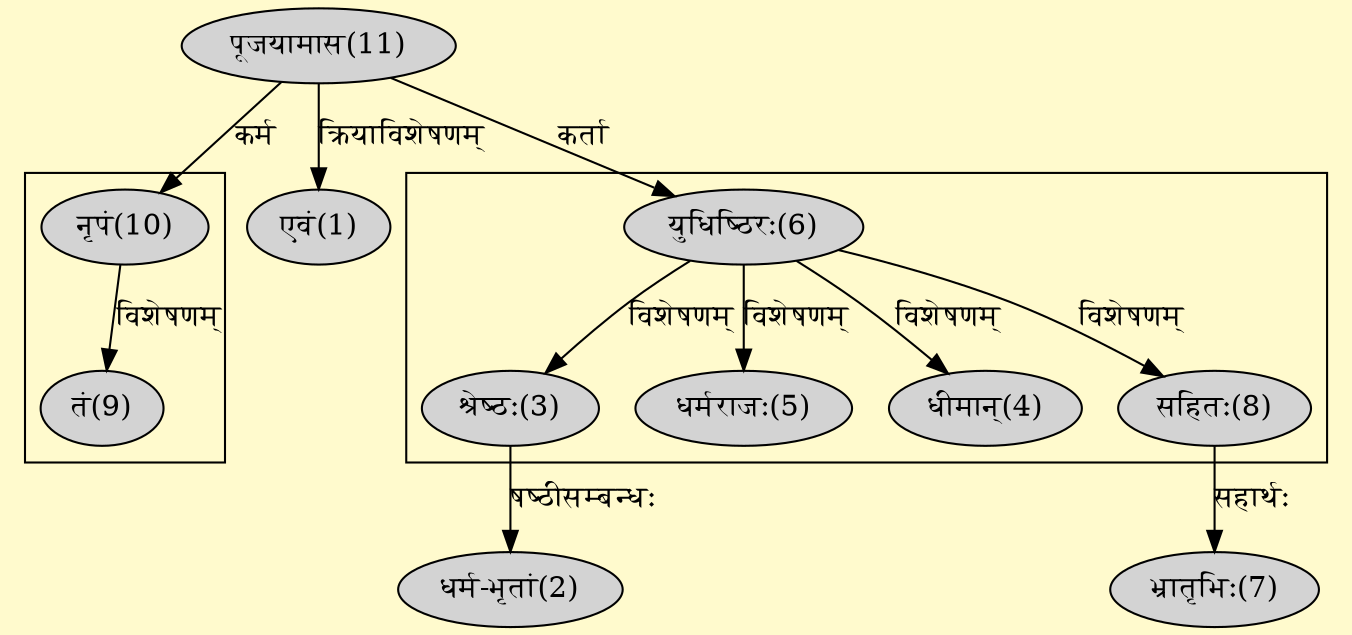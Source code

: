 digraph G{
rankdir=BT;
 compound=true;
 bgcolor="lemonchiffon1";

subgraph cluster_1{
Node3 [style=filled, color="" label = "श्रेष्ठः(3)"]
Node6 [style=filled, color="" label = "युधिष्ठिरः(6)"]
Node4 [style=filled, color="" label = "धीमान्(4)"]
Node5 [style=filled, color="" label = "धर्मराजः(5)"]
Node8 [style=filled, color="" label = "सहितः(8)"]

}

subgraph cluster_2{
Node9 [style=filled, color="" label = "तं(9)"]
Node10 [style=filled, color="" label = "नृपं(10)"]

}
Node1 [style=filled, color="" label = "एवं(1)"]
Node11 [style=filled, color="" label = "पूजयामास(11)"]
Node2 [style=filled, color="" label = "धर्म-भृतां(2)"]
Node3 [style=filled, color="" label = "श्रेष्ठः(3)"]
Node6 [style=filled, color="" label = "युधिष्ठिरः(6)"]
Node7 [style=filled, color="" label = "भ्रातृभिः(7)"]
Node8 [style=filled, color="" label = "सहितः(8)"]
Node10 [style=filled, color="" label = "नृपं(10)"]
/* Start of Relations section */

Node1 -> Node11 [  label="क्रियाविशेषणम्"  dir="back" ]
Node2 -> Node3 [  label="षष्ठीसम्बन्धः"  dir="back" ]
Node3 -> Node6 [  label="विशेषणम्"  dir="back" ]
Node4 -> Node6 [  label="विशेषणम्"  dir="back" ]
Node5 -> Node6 [  label="विशेषणम्"  dir="back" ]
Node6 -> Node11 [  label="कर्ता"  dir="back" ]
Node7 -> Node8 [  label="सहार्थः"  dir="back" ]
Node8 -> Node6 [  label="विशेषणम्"  dir="back" ]
Node9 -> Node10 [  label="विशेषणम्"  dir="back" ]
Node10 -> Node11 [  label="कर्म"  dir="back" ]
}
